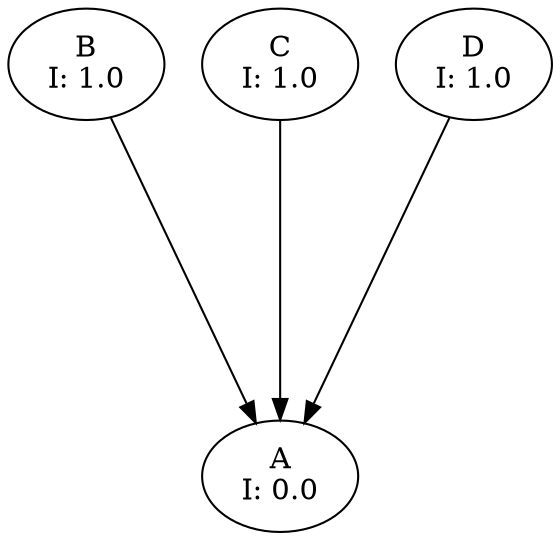 digraph maxI {
bgcolor=white;
ranksep=2;
A [label="A\nI: 0.0"];
B [label="B\nI: 1.0"];
B -> A;
C [label="C\nI: 1.0"];
C -> A;
D [label="D\nI: 1.0"];
D -> A;
}
